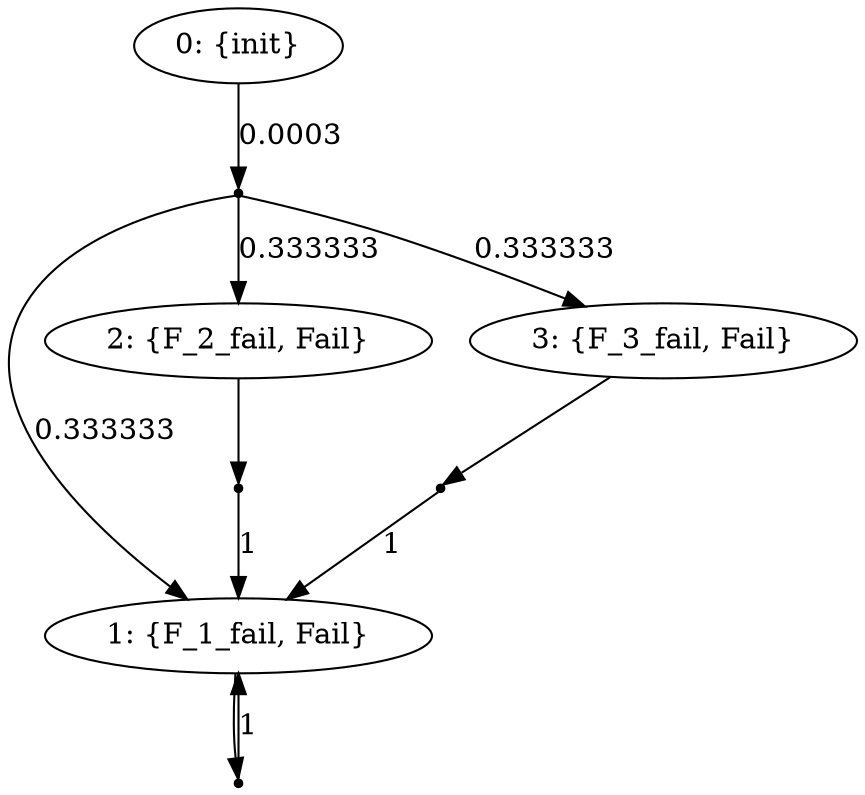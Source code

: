 digraph model {
	0 [ label = "0: {init}" ];
	1 [ label = "1: {F_1_fail, Fail}" ];
	2 [ label = "2: {F_2_fail, Fail}" ];
	3 [ label = "3: {F_3_fail, Fail}" ];
	"0c0" [shape = "point"];
	0 -> "0c0" [ label = "0.0003"]
;
	"0c0" -> 1 [ label= "0.333333" ];
	"0c0" -> 2 [ label= "0.333333" ];
	"0c0" -> 3 [ label= "0.333333" ];
	"1c0" [shape = "point"];
	1 -> "1c0";
	"1c0" -> 1 [ label= "1" ];
	"2c0" [shape = "point"];
	2 -> "2c0";
	"2c0" -> 1 [ label= "1" ];
	"3c0" [shape = "point"];
	3 -> "3c0";
	"3c0" -> 1 [ label= "1" ];
}
